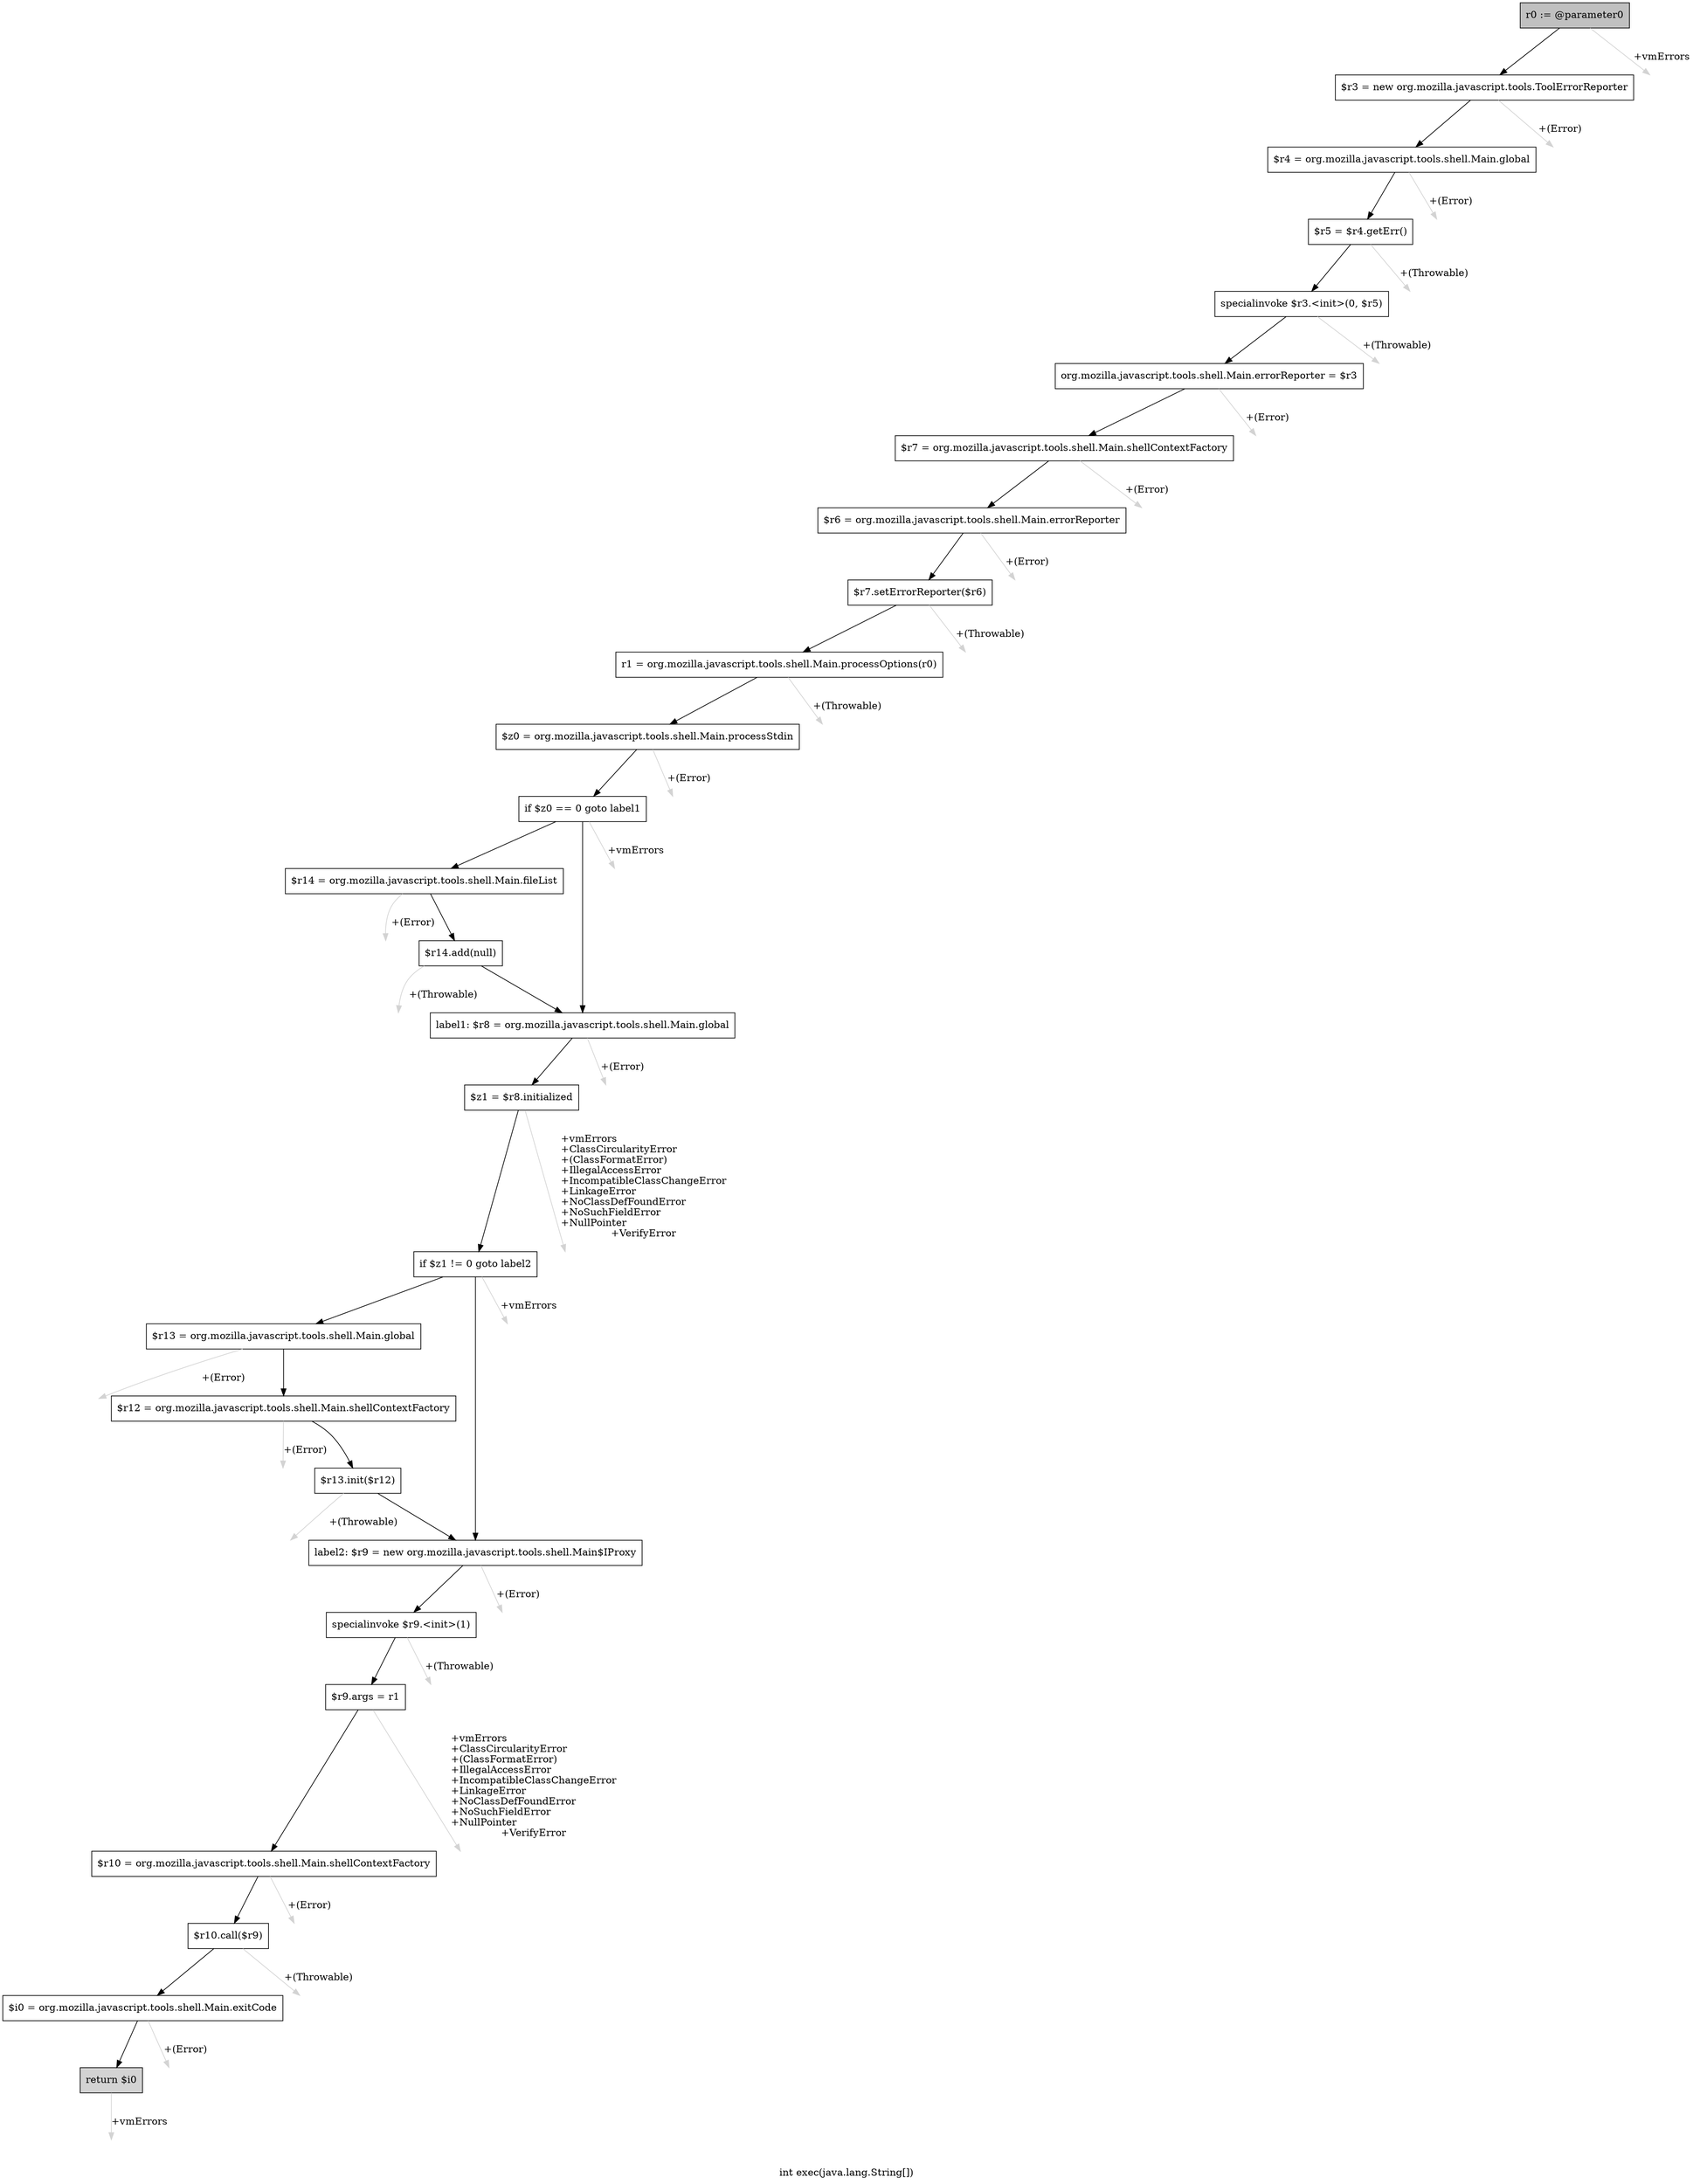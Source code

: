 digraph "int exec(java.lang.String[])" {
    label="int exec(java.lang.String[])";
    node [shape=box];
    "0" [style=filled,fillcolor=gray,label="r0 := @parameter0",];
    "1" [label="$r3 = new org.mozilla.javascript.tools.ToolErrorReporter",];
    "0"->"1" [color=black,];
    "27" [style=invis,label="Esc",];
    "0"->"27" [color=lightgray,label="\l+vmErrors",];
    "2" [label="$r4 = org.mozilla.javascript.tools.shell.Main.global",];
    "1"->"2" [color=black,];
    "28" [style=invis,label="Esc",];
    "1"->"28" [color=lightgray,label="\l+(Error)",];
    "3" [label="$r5 = $r4.getErr()",];
    "2"->"3" [color=black,];
    "29" [style=invis,label="Esc",];
    "2"->"29" [color=lightgray,label="\l+(Error)",];
    "4" [label="specialinvoke $r3.<init>(0, $r5)",];
    "3"->"4" [color=black,];
    "30" [style=invis,label="Esc",];
    "3"->"30" [color=lightgray,label="\l+(Throwable)",];
    "5" [label="org.mozilla.javascript.tools.shell.Main.errorReporter = $r3",];
    "4"->"5" [color=black,];
    "31" [style=invis,label="Esc",];
    "4"->"31" [color=lightgray,label="\l+(Throwable)",];
    "6" [label="$r7 = org.mozilla.javascript.tools.shell.Main.shellContextFactory",];
    "5"->"6" [color=black,];
    "32" [style=invis,label="Esc",];
    "5"->"32" [color=lightgray,label="\l+(Error)",];
    "7" [label="$r6 = org.mozilla.javascript.tools.shell.Main.errorReporter",];
    "6"->"7" [color=black,];
    "33" [style=invis,label="Esc",];
    "6"->"33" [color=lightgray,label="\l+(Error)",];
    "8" [label="$r7.setErrorReporter($r6)",];
    "7"->"8" [color=black,];
    "34" [style=invis,label="Esc",];
    "7"->"34" [color=lightgray,label="\l+(Error)",];
    "9" [label="r1 = org.mozilla.javascript.tools.shell.Main.processOptions(r0)",];
    "8"->"9" [color=black,];
    "35" [style=invis,label="Esc",];
    "8"->"35" [color=lightgray,label="\l+(Throwable)",];
    "10" [label="$z0 = org.mozilla.javascript.tools.shell.Main.processStdin",];
    "9"->"10" [color=black,];
    "36" [style=invis,label="Esc",];
    "9"->"36" [color=lightgray,label="\l+(Throwable)",];
    "11" [label="if $z0 == 0 goto label1",];
    "10"->"11" [color=black,];
    "37" [style=invis,label="Esc",];
    "10"->"37" [color=lightgray,label="\l+(Error)",];
    "12" [label="$r14 = org.mozilla.javascript.tools.shell.Main.fileList",];
    "11"->"12" [color=black,];
    "14" [label="label1: $r8 = org.mozilla.javascript.tools.shell.Main.global",];
    "11"->"14" [color=black,];
    "38" [style=invis,label="Esc",];
    "11"->"38" [color=lightgray,label="\l+vmErrors",];
    "13" [label="$r14.add(null)",];
    "12"->"13" [color=black,];
    "39" [style=invis,label="Esc",];
    "12"->"39" [color=lightgray,label="\l+(Error)",];
    "13"->"14" [color=black,];
    "40" [style=invis,label="Esc",];
    "13"->"40" [color=lightgray,label="\l+(Throwable)",];
    "15" [label="$z1 = $r8.initialized",];
    "14"->"15" [color=black,];
    "41" [style=invis,label="Esc",];
    "14"->"41" [color=lightgray,label="\l+(Error)",];
    "16" [label="if $z1 != 0 goto label2",];
    "15"->"16" [color=black,];
    "42" [style=invis,label="Esc",];
    "15"->"42" [color=lightgray,label="\l+vmErrors\l+ClassCircularityError\l+(ClassFormatError)\l+IllegalAccessError\l+IncompatibleClassChangeError\l+LinkageError\l+NoClassDefFoundError\l+NoSuchFieldError\l+NullPointer\l+VerifyError",];
    "17" [label="$r13 = org.mozilla.javascript.tools.shell.Main.global",];
    "16"->"17" [color=black,];
    "20" [label="label2: $r9 = new org.mozilla.javascript.tools.shell.Main$IProxy",];
    "16"->"20" [color=black,];
    "43" [style=invis,label="Esc",];
    "16"->"43" [color=lightgray,label="\l+vmErrors",];
    "18" [label="$r12 = org.mozilla.javascript.tools.shell.Main.shellContextFactory",];
    "17"->"18" [color=black,];
    "44" [style=invis,label="Esc",];
    "17"->"44" [color=lightgray,label="\l+(Error)",];
    "19" [label="$r13.init($r12)",];
    "18"->"19" [color=black,];
    "45" [style=invis,label="Esc",];
    "18"->"45" [color=lightgray,label="\l+(Error)",];
    "19"->"20" [color=black,];
    "46" [style=invis,label="Esc",];
    "19"->"46" [color=lightgray,label="\l+(Throwable)",];
    "21" [label="specialinvoke $r9.<init>(1)",];
    "20"->"21" [color=black,];
    "47" [style=invis,label="Esc",];
    "20"->"47" [color=lightgray,label="\l+(Error)",];
    "22" [label="$r9.args = r1",];
    "21"->"22" [color=black,];
    "48" [style=invis,label="Esc",];
    "21"->"48" [color=lightgray,label="\l+(Throwable)",];
    "23" [label="$r10 = org.mozilla.javascript.tools.shell.Main.shellContextFactory",];
    "22"->"23" [color=black,];
    "49" [style=invis,label="Esc",];
    "22"->"49" [color=lightgray,label="\l+vmErrors\l+ClassCircularityError\l+(ClassFormatError)\l+IllegalAccessError\l+IncompatibleClassChangeError\l+LinkageError\l+NoClassDefFoundError\l+NoSuchFieldError\l+NullPointer\l+VerifyError",];
    "24" [label="$r10.call($r9)",];
    "23"->"24" [color=black,];
    "50" [style=invis,label="Esc",];
    "23"->"50" [color=lightgray,label="\l+(Error)",];
    "25" [label="$i0 = org.mozilla.javascript.tools.shell.Main.exitCode",];
    "24"->"25" [color=black,];
    "51" [style=invis,label="Esc",];
    "24"->"51" [color=lightgray,label="\l+(Throwable)",];
    "26" [style=filled,fillcolor=lightgray,label="return $i0",];
    "25"->"26" [color=black,];
    "52" [style=invis,label="Esc",];
    "25"->"52" [color=lightgray,label="\l+(Error)",];
    "53" [style=invis,label="Esc",];
    "26"->"53" [color=lightgray,label="\l+vmErrors",];
}
